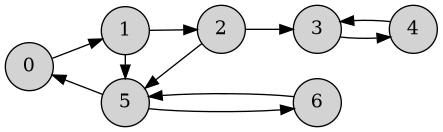 @startuml
digraph G {
    rankdir=LR
    node [shape=circle, style=filled, fillcolor=lightgrey]

    // Grouping by logical level
    { rank = same; 0 }
    { rank = same; 1 5 }
    { rank = same; 2 }
    { rank = same; 3 6 }
    { rank = same; 4 }

    // Main path
    0 -> 1
    1 -> 2
    2 -> 3
    3 -> 4
    4 -> 3  // Cycle between 3 and 4

    // Branches and cycles
    1 -> 5
    2 -> 5
    5 -> 0  // Cycle back to 0
    5 -> 6
    6 -> 5  // Cycle between 5 and 6
}
@enduml
